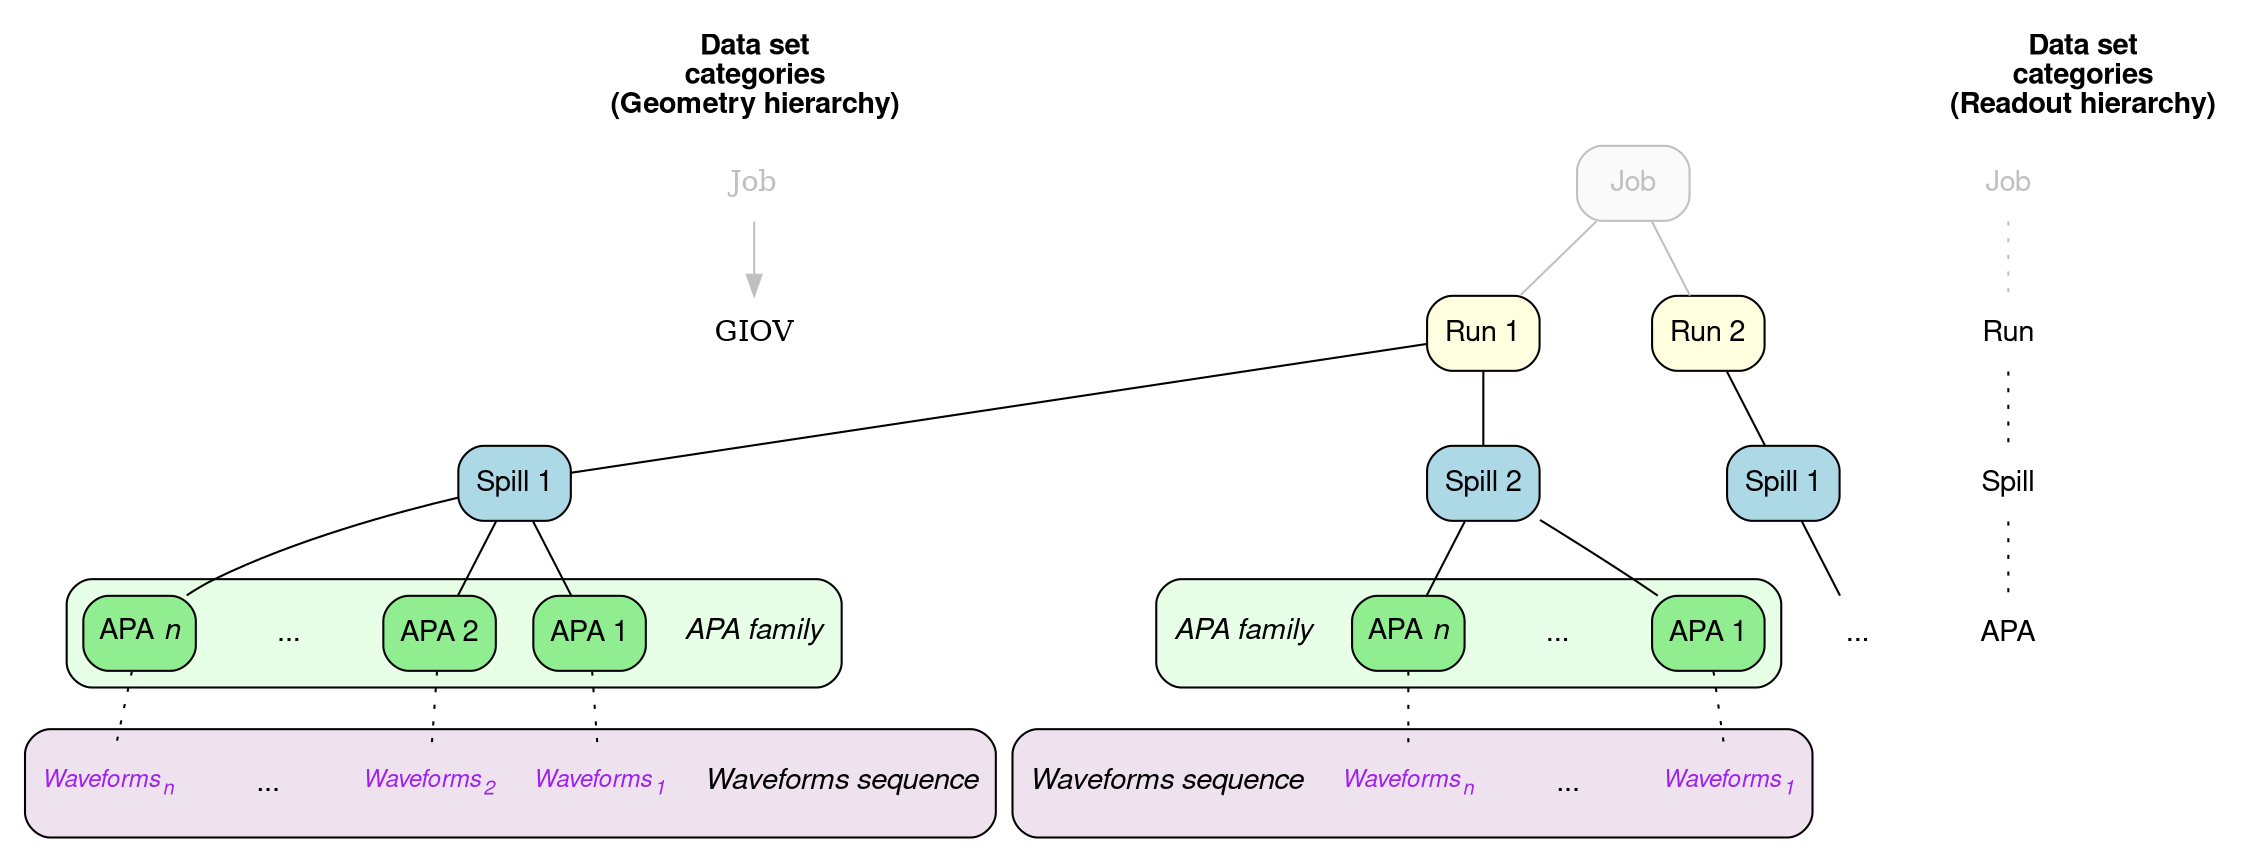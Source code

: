 digraph {

  fontname="Helvetica,Arial"
  
  
  node [shape="plaintext" style="rounded" margin="0"]
  subgraph cluster_giov_categories {
     label=<<b>Data set<br/>categories<br/>(Geometry hierarchy)</b>>
     color=none

     job_category_2 [label=<Job> fontcolor="gray"]
     giov_category [label=<GIOV>]

     job_category_2 -> giov_category [color="gray"]
   }
  
    
  node [shape="plaintext" fontname="Helvetica,Arial"]
  edge [arrowhead="none"]
  node [shape="box" style="filled,rounded"]

  job [label=<Job> fillcolor="gray98" fontcolor="gray" color="gray"]
  run1 [label=<Run 1> fillcolor="lightyellow"]
  run2 [label=<Run 2> fillcolor="lightyellow"]
  spill1 [label=<Spill 1> fillcolor="lightblue"]
  spill2 [label=<Spill 2> fillcolor="lightblue"]
  spill3 [label=<Spill 1> fillcolor="lightblue"]
  apa3 [label="..." shape="plaintext" margin=0 style="rounded"]

  job -> {run1 run2} [color=gray]
  run1 -> {spill1 spill2}
  run2 -> spill3
  spill3 -> apa3

  node [style="rounded,filled" fillcolor="lightgreen"]
  subgraph cluster_apa_family_1 {
     style="filled,rounded"
     fillcolor="#e6ffe6"

     family_label_1 [label=<<i>APA family</i>> shape="plaintext" margin=0 style="rounded"]
     apa11 [label=<APA 1>]
     apa12 [label=<APA 2>]
     apa1Dots [label="..." shape="plaintext" margin=0 style="rounded"]
     apa1N [label=<APA <i>n</i>>]
  }

  spill1 -> family_label_1 [style=invis]
  spill1 -> apa11
  spill1 -> apa12
  spill1 -> apa1Dots [style=invis]
  spill1 -> apa1N

  subgraph cluster_apa_family_2 {
     style="filled,rounded"
     fillcolor="#e6ffe6"

     apa21 [label=<APA 1>]
     apa2Dots [label="..." shape="plaintext" margin=0 style="rounded"]
     apa2N [label=<APA <i>n</i>>]
     family_label_2 [label=<<i>APA family</i>> shape="plaintext" margin=0 style="rounded"]
  }

  spill2 -> apa21
  spill2 -> apa2Dots [style=invis]
  spill2 -> apa2N
  spill2 -> family_label_2 [style=invis]

  node [shape="plaintext" style="rounded" margin="0"]
  
  subgraph cluster_product_sequence_1 {
     style="filled,rounded"
     fillcolor="#eee2ee"

     sequence_label_1 [label=<<i>Waveforms sequence</i>> shape="plaintext" margin=0 style="rounded" fontname="Helvetica,Arial"]
     t11 [label=<<i>Waveforms<sub>1</sub></i>> fontsize=11.5 fontcolor="purple"]
     t12 [label=<<i>Waveforms<sub>2</sub></i>> fontsize=11.5 fontcolor="purple"]
     t1Dots [label="..." shape="plaintext" margin=0 style="rounded" fontname="Helvetica,Arial"]
     t1N [label=<<i>Waveforms<sub>n</sub></i>> fontsize=11.5 fontcolor="purple"]
  }

  edge [style=dotted]
  family_label_1 -> sequence_label_1 [style=invis]
  apa11 -> t11
  apa12 -> t12
  apa1Dots -> t1Dots [style=invis]
  apa1N -> t1N

  subgraph cluster_product_sequence_2 {
     style="filled,rounded"
     fillcolor="#eee2ee"

     sequence_label_2 [label=<<i>Waveforms sequence</i>> shape="plaintext" margin=0 style="rounded" fontname="Helvetica,Arial"]
     t21 [label=<<i>Waveforms<sub>1</sub></i>> fontsize=11.5 fontcolor="purple"]
     t2Dots [label="..." shape="plaintext" margin=0 style="rounded" fontname="Helvetica,Arial"]
     t2N [label=<<i>Waveforms<sub>n</sub></i>> fontsize=11.5 fontcolor="purple"]
  }

 subgraph cluster_readout_categories {
    label=<<b>Data set<br/>categories<br/>(Readout hierarchy)</b>>
    color=none

    job_category [label=<Job> fontcolor="gray"]
    run_category [label=<Run>]
    spill_category [label=<Spill>]
    apa_category [label=<APA>]

    job_category -> run_category [color="gray"]
    run_category -> spill_category -> apa_category
  }



  family_label_2 -> sequence_label_2 [style=invis]
  apa21 -> t21
  apa2Dots -> t2Dots [style=invis]
  apa2N -> t2N
}
